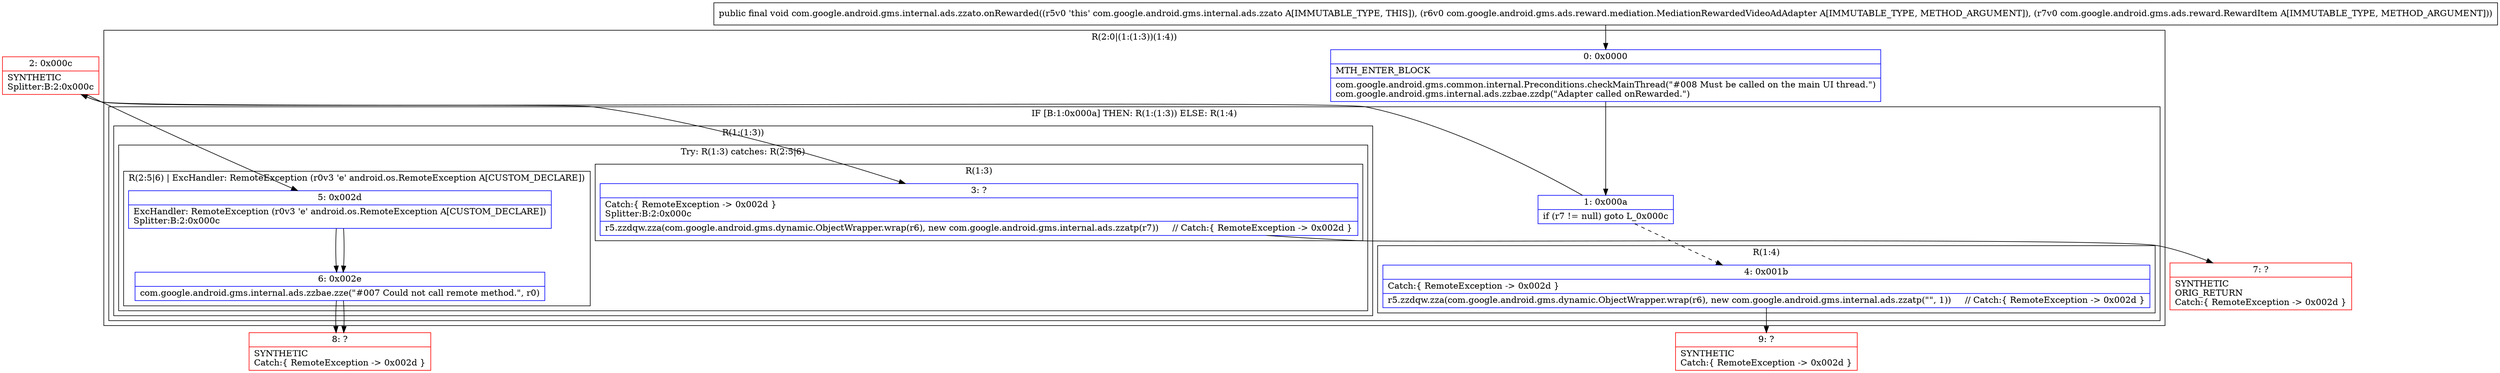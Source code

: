 digraph "CFG forcom.google.android.gms.internal.ads.zzato.onRewarded(Lcom\/google\/android\/gms\/ads\/reward\/mediation\/MediationRewardedVideoAdAdapter;Lcom\/google\/android\/gms\/ads\/reward\/RewardItem;)V" {
subgraph cluster_Region_47848946 {
label = "R(2:0|(1:(1:3))(1:4))";
node [shape=record,color=blue];
Node_0 [shape=record,label="{0\:\ 0x0000|MTH_ENTER_BLOCK\l|com.google.android.gms.common.internal.Preconditions.checkMainThread(\"#008 Must be called on the main UI thread.\")\lcom.google.android.gms.internal.ads.zzbae.zzdp(\"Adapter called onRewarded.\")\l}"];
subgraph cluster_IfRegion_2097797755 {
label = "IF [B:1:0x000a] THEN: R(1:(1:3)) ELSE: R(1:4)";
node [shape=record,color=blue];
Node_1 [shape=record,label="{1\:\ 0x000a|if (r7 != null) goto L_0x000c\l}"];
subgraph cluster_Region_456030035 {
label = "R(1:(1:3))";
node [shape=record,color=blue];
subgraph cluster_TryCatchRegion_1118999425 {
label = "Try: R(1:3) catches: R(2:5|6)";
node [shape=record,color=blue];
subgraph cluster_Region_282407848 {
label = "R(1:3)";
node [shape=record,color=blue];
Node_3 [shape=record,label="{3\:\ ?|Catch:\{ RemoteException \-\> 0x002d \}\lSplitter:B:2:0x000c\l|r5.zzdqw.zza(com.google.android.gms.dynamic.ObjectWrapper.wrap(r6), new com.google.android.gms.internal.ads.zzatp(r7))     \/\/ Catch:\{ RemoteException \-\> 0x002d \}\l}"];
}
subgraph cluster_Region_591198667 {
label = "R(2:5|6) | ExcHandler: RemoteException (r0v3 'e' android.os.RemoteException A[CUSTOM_DECLARE])\l";
node [shape=record,color=blue];
Node_5 [shape=record,label="{5\:\ 0x002d|ExcHandler: RemoteException (r0v3 'e' android.os.RemoteException A[CUSTOM_DECLARE])\lSplitter:B:2:0x000c\l}"];
Node_6 [shape=record,label="{6\:\ 0x002e|com.google.android.gms.internal.ads.zzbae.zze(\"#007 Could not call remote method.\", r0)\l}"];
}
}
}
subgraph cluster_Region_1270912528 {
label = "R(1:4)";
node [shape=record,color=blue];
Node_4 [shape=record,label="{4\:\ 0x001b|Catch:\{ RemoteException \-\> 0x002d \}\l|r5.zzdqw.zza(com.google.android.gms.dynamic.ObjectWrapper.wrap(r6), new com.google.android.gms.internal.ads.zzatp(\"\", 1))     \/\/ Catch:\{ RemoteException \-\> 0x002d \}\l}"];
}
}
}
subgraph cluster_Region_591198667 {
label = "R(2:5|6) | ExcHandler: RemoteException (r0v3 'e' android.os.RemoteException A[CUSTOM_DECLARE])\l";
node [shape=record,color=blue];
Node_5 [shape=record,label="{5\:\ 0x002d|ExcHandler: RemoteException (r0v3 'e' android.os.RemoteException A[CUSTOM_DECLARE])\lSplitter:B:2:0x000c\l}"];
Node_6 [shape=record,label="{6\:\ 0x002e|com.google.android.gms.internal.ads.zzbae.zze(\"#007 Could not call remote method.\", r0)\l}"];
}
Node_2 [shape=record,color=red,label="{2\:\ 0x000c|SYNTHETIC\lSplitter:B:2:0x000c\l}"];
Node_7 [shape=record,color=red,label="{7\:\ ?|SYNTHETIC\lORIG_RETURN\lCatch:\{ RemoteException \-\> 0x002d \}\l}"];
Node_8 [shape=record,color=red,label="{8\:\ ?|SYNTHETIC\lCatch:\{ RemoteException \-\> 0x002d \}\l}"];
Node_9 [shape=record,color=red,label="{9\:\ ?|SYNTHETIC\lCatch:\{ RemoteException \-\> 0x002d \}\l}"];
MethodNode[shape=record,label="{public final void com.google.android.gms.internal.ads.zzato.onRewarded((r5v0 'this' com.google.android.gms.internal.ads.zzato A[IMMUTABLE_TYPE, THIS]), (r6v0 com.google.android.gms.ads.reward.mediation.MediationRewardedVideoAdAdapter A[IMMUTABLE_TYPE, METHOD_ARGUMENT]), (r7v0 com.google.android.gms.ads.reward.RewardItem A[IMMUTABLE_TYPE, METHOD_ARGUMENT])) }"];
MethodNode -> Node_0;
Node_0 -> Node_1;
Node_1 -> Node_2;
Node_1 -> Node_4[style=dashed];
Node_3 -> Node_7;
Node_5 -> Node_6;
Node_6 -> Node_8;
Node_4 -> Node_9;
Node_5 -> Node_6;
Node_6 -> Node_8;
Node_2 -> Node_3;
Node_2 -> Node_5;
}

